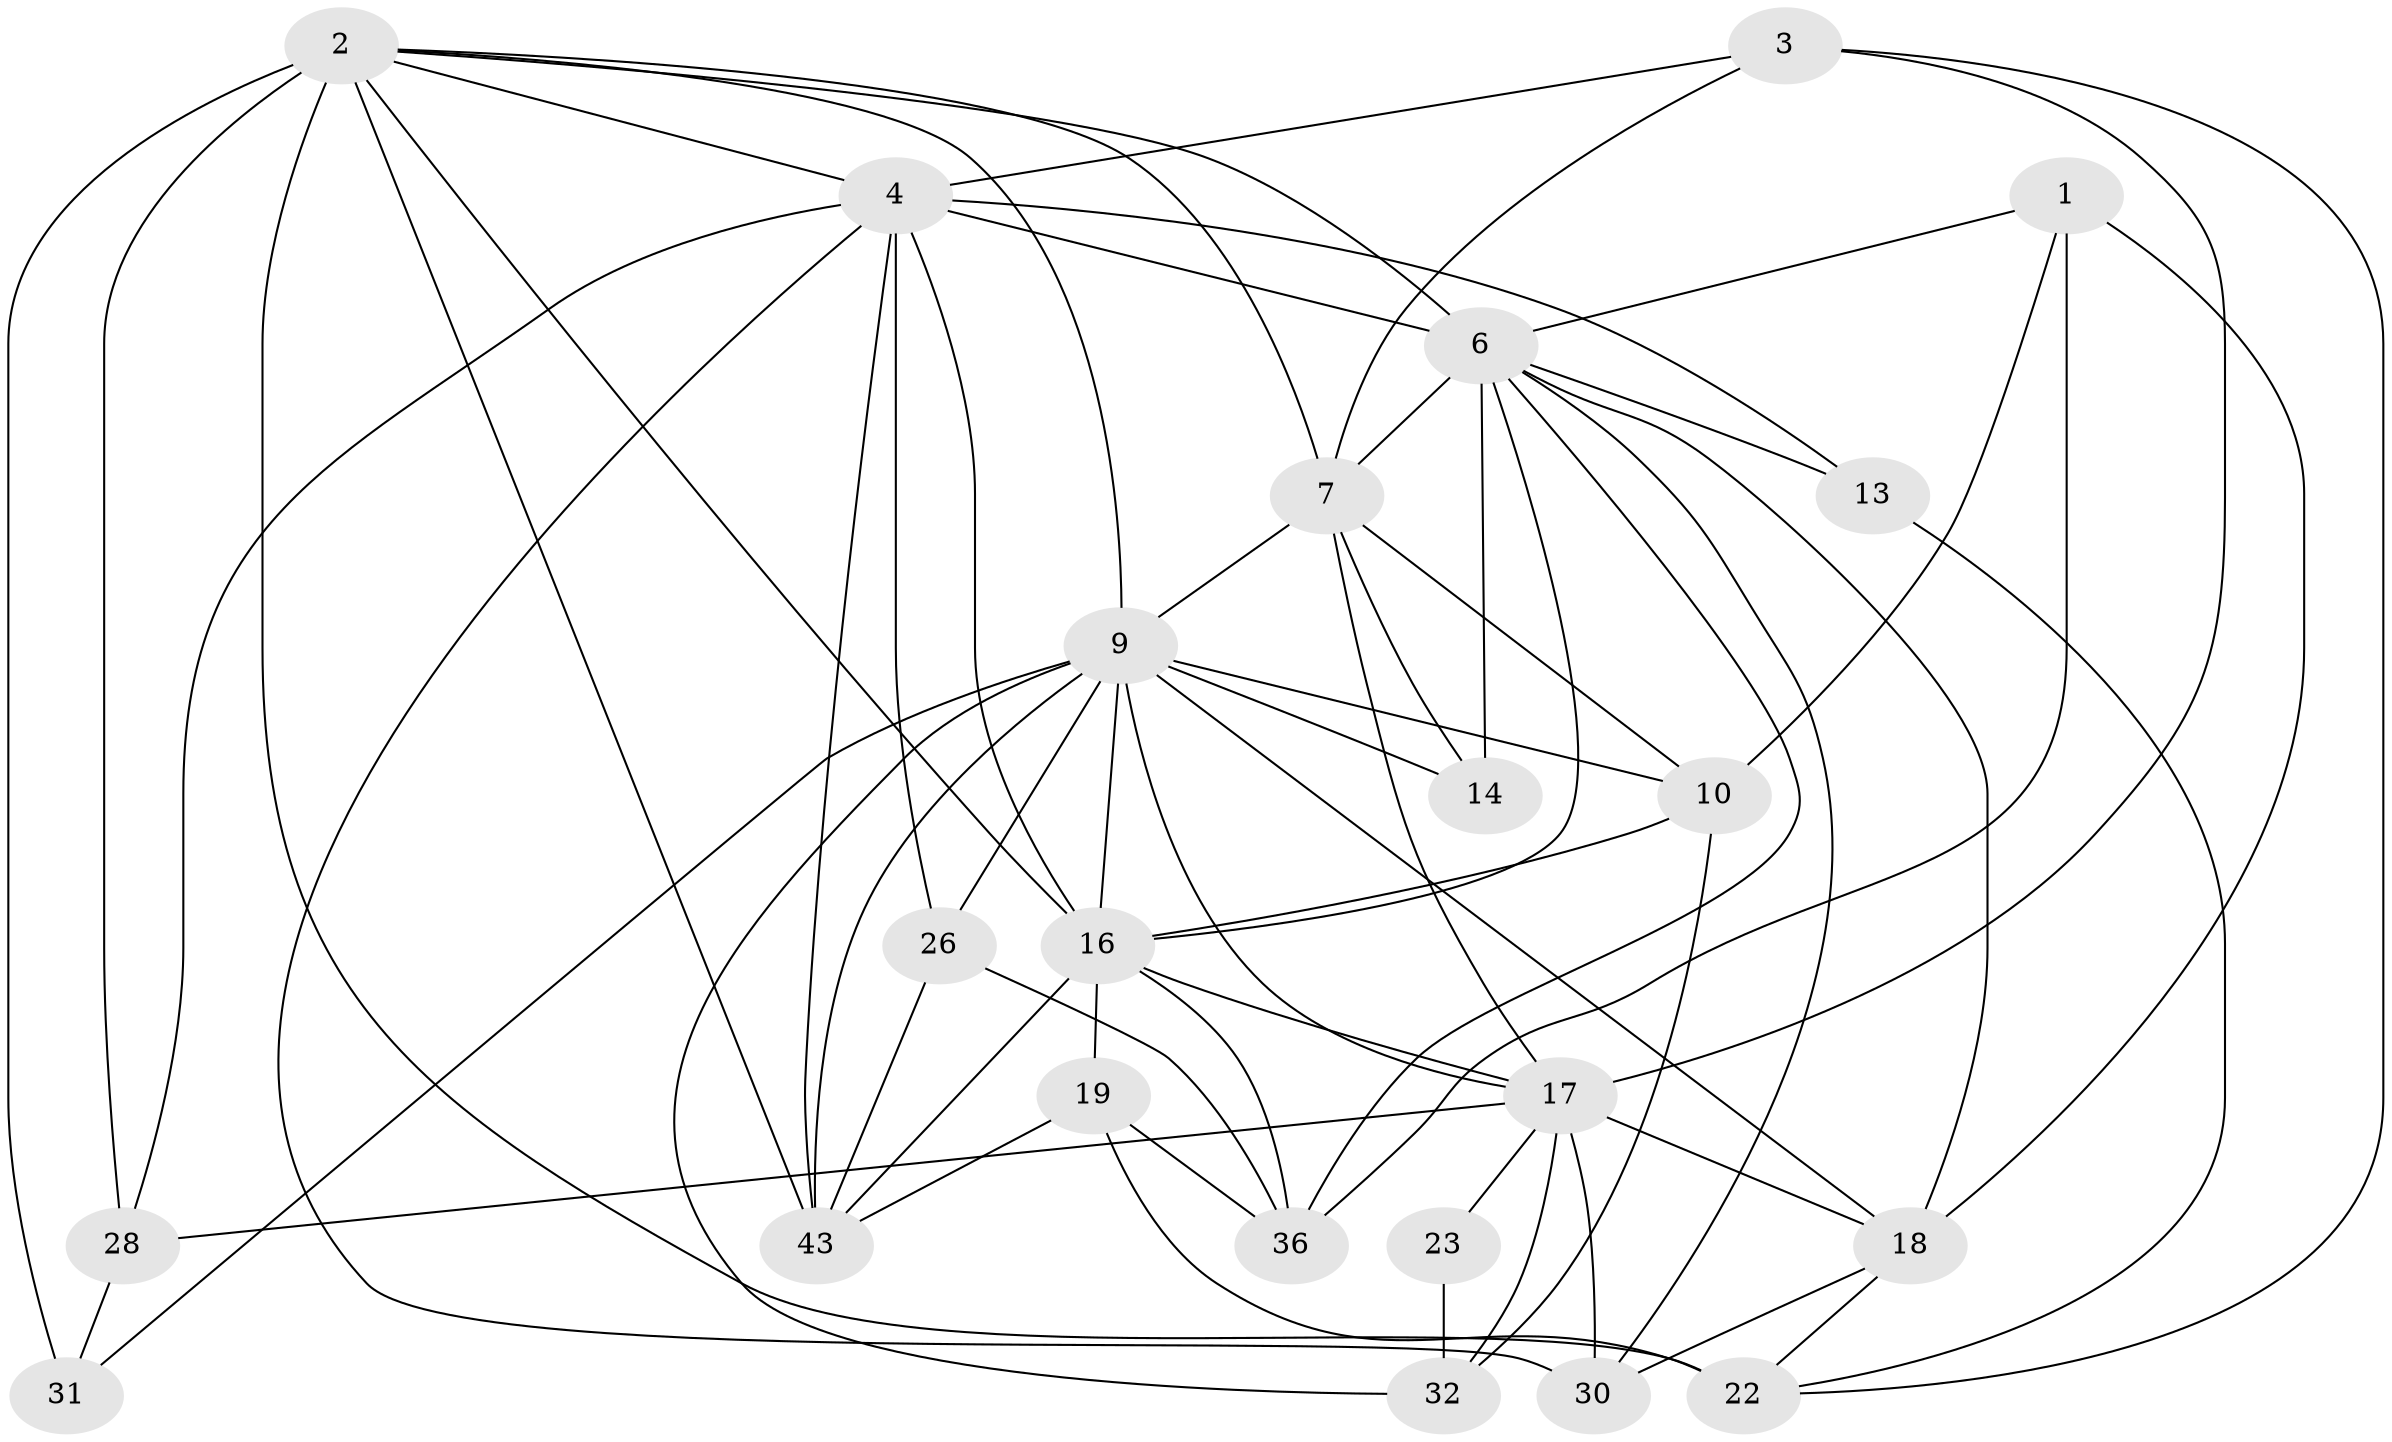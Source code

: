 // original degree distribution, {4: 0.3103448275862069, 5: 0.1896551724137931, 3: 0.2413793103448276, 2: 0.1206896551724138, 6: 0.1206896551724138, 7: 0.017241379310344827}
// Generated by graph-tools (version 1.1) at 2025/18/03/04/25 18:18:56]
// undirected, 23 vertices, 65 edges
graph export_dot {
graph [start="1"]
  node [color=gray90,style=filled];
  1 [super="+24+48"];
  2 [super="+52+39+20+12"];
  3 [super="+27"];
  4 [super="+55+5"];
  6 [super="+29+8+37"];
  7 [super="+50"];
  9 [super="+51+15"];
  10;
  13;
  14;
  16 [super="+25+38"];
  17 [super="+45+40+44"];
  18 [super="+35"];
  19 [super="+42"];
  22 [super="+49+56"];
  23;
  26;
  28 [super="+57"];
  30;
  31;
  32 [super="+34"];
  36;
  43 [super="+46"];
  1 -- 36 [weight=2];
  1 -- 18;
  1 -- 10;
  1 -- 6;
  2 -- 6 [weight=3];
  2 -- 22 [weight=4];
  2 -- 9;
  2 -- 7;
  2 -- 4;
  2 -- 43;
  2 -- 28;
  2 -- 31 [weight=2];
  2 -- 16;
  3 -- 17;
  3 -- 4;
  3 -- 22;
  3 -- 7;
  4 -- 26;
  4 -- 43 [weight=2];
  4 -- 13 [weight=2];
  4 -- 30;
  4 -- 28;
  4 -- 6;
  4 -- 16;
  6 -- 30;
  6 -- 13;
  6 -- 7;
  6 -- 18;
  6 -- 36;
  6 -- 14;
  6 -- 16;
  7 -- 10 [weight=2];
  7 -- 9;
  7 -- 14;
  7 -- 17;
  9 -- 32;
  9 -- 10;
  9 -- 43 [weight=2];
  9 -- 14;
  9 -- 18;
  9 -- 26;
  9 -- 31;
  9 -- 17;
  9 -- 16;
  10 -- 32;
  10 -- 16;
  13 -- 22;
  16 -- 17 [weight=2];
  16 -- 19;
  16 -- 36;
  16 -- 43;
  17 -- 30;
  17 -- 28;
  17 -- 23;
  17 -- 32;
  17 -- 18;
  18 -- 30;
  18 -- 22;
  19 -- 43;
  19 -- 36;
  19 -- 22 [weight=2];
  23 -- 32;
  26 -- 36;
  26 -- 43;
  28 -- 31;
}
